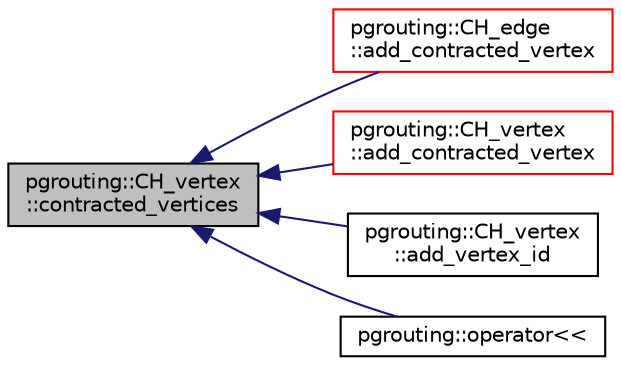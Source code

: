 digraph "pgrouting::CH_vertex::contracted_vertices"
{
  edge [fontname="Helvetica",fontsize="10",labelfontname="Helvetica",labelfontsize="10"];
  node [fontname="Helvetica",fontsize="10",shape=record];
  rankdir="LR";
  Node31 [label="pgrouting::CH_vertex\l::contracted_vertices",height=0.2,width=0.4,color="black", fillcolor="grey75", style="filled", fontcolor="black"];
  Node31 -> Node32 [dir="back",color="midnightblue",fontsize="10",style="solid",fontname="Helvetica"];
  Node32 [label="pgrouting::CH_edge\l::add_contracted_vertex",height=0.2,width=0.4,color="red", fillcolor="white", style="filled",URL="$classpgrouting_1_1CH__edge.html#a2239815ed827bcd3d70f1fba769bbf11"];
  Node31 -> Node40 [dir="back",color="midnightblue",fontsize="10",style="solid",fontname="Helvetica"];
  Node40 [label="pgrouting::CH_vertex\l::add_contracted_vertex",height=0.2,width=0.4,color="red", fillcolor="white", style="filled",URL="$classpgrouting_1_1CH__vertex.html#a0ae0801beafccce4d8022fb89a6bf78e"];
  Node31 -> Node42 [dir="back",color="midnightblue",fontsize="10",style="solid",fontname="Helvetica"];
  Node42 [label="pgrouting::CH_vertex\l::add_vertex_id",height=0.2,width=0.4,color="black", fillcolor="white", style="filled",URL="$classpgrouting_1_1CH__vertex.html#ab03c743fffb91f4514914701e1f3fee3"];
  Node31 -> Node43 [dir="back",color="midnightblue",fontsize="10",style="solid",fontname="Helvetica"];
  Node43 [label="pgrouting::operator\<\<",height=0.2,width=0.4,color="black", fillcolor="white", style="filled",URL="$namespacepgrouting.html#a8688f1ce3e691bcbaf7f2e2299c561a6"];
}
